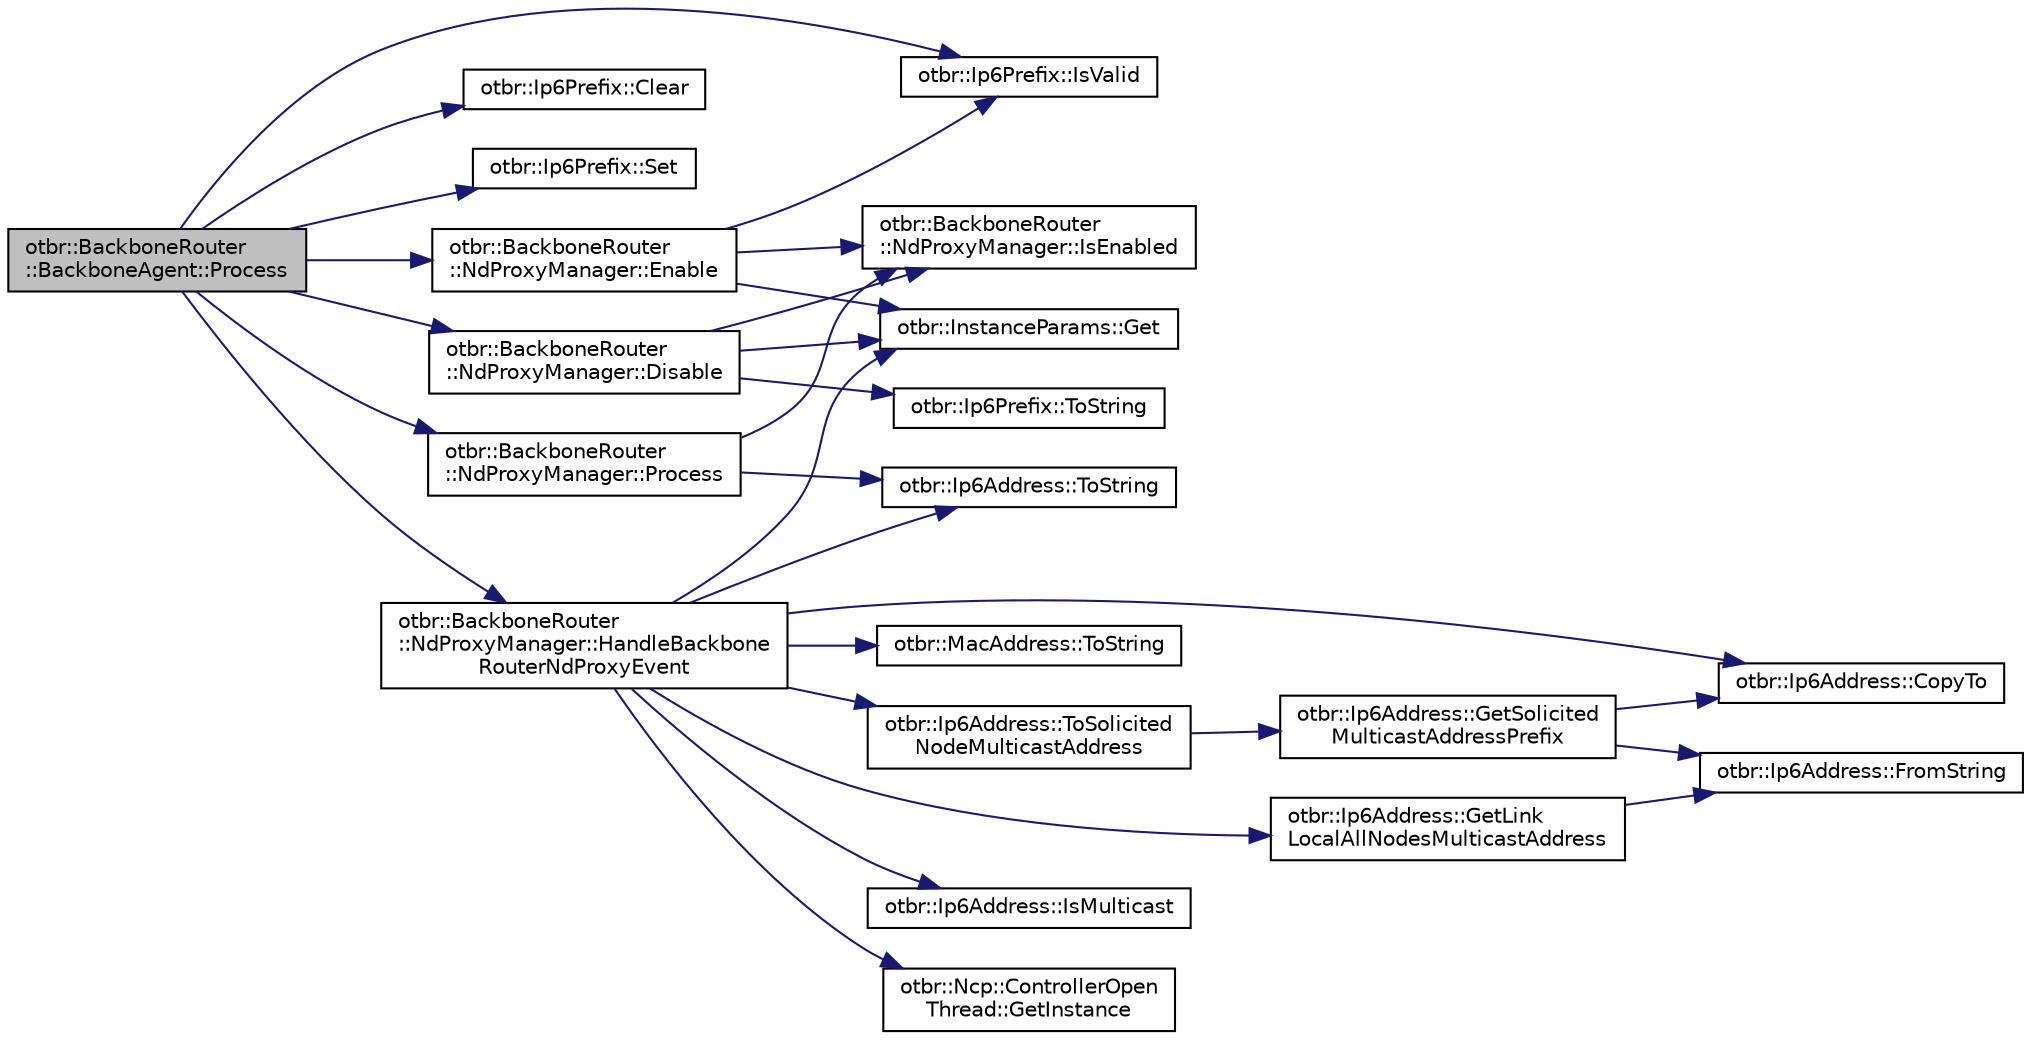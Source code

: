 digraph "otbr::BackboneRouter::BackboneAgent::Process"
{
  edge [fontname="Helvetica",fontsize="10",labelfontname="Helvetica",labelfontsize="10"];
  node [fontname="Helvetica",fontsize="10",shape=record];
  rankdir="LR";
  Node2 [label="otbr::BackboneRouter\l::BackboneAgent::Process",height=0.2,width=0.4,color="black", fillcolor="grey75", style="filled", fontcolor="black"];
  Node2 -> Node3 [color="midnightblue",fontsize="10",style="solid",fontname="Helvetica"];
  Node3 [label="otbr::BackboneRouter\l::NdProxyManager::Process",height=0.2,width=0.4,color="black", fillcolor="white", style="filled",URL="$d8/d58/classotbr_1_1BackboneRouter_1_1NdProxyManager.html#ae621a1ddc1bcecaa2334cfbe8ab49a5a",tooltip="This method performs border agent processing. "];
  Node3 -> Node4 [color="midnightblue",fontsize="10",style="solid",fontname="Helvetica"];
  Node4 [label="otbr::BackboneRouter\l::NdProxyManager::IsEnabled",height=0.2,width=0.4,color="black", fillcolor="white", style="filled",URL="$d8/d58/classotbr_1_1BackboneRouter_1_1NdProxyManager.html#a44f189f2db9cd2d13a77aa0749f0a827",tooltip="This method returns if the ND Proxy manager is enabled. "];
  Node3 -> Node5 [color="midnightblue",fontsize="10",style="solid",fontname="Helvetica"];
  Node5 [label="otbr::Ip6Address::ToString",height=0.2,width=0.4,color="black", fillcolor="white", style="filled",URL="$d2/dfe/classotbr_1_1Ip6Address.html#a3f7999dd25add01aa2b52a104de17b9e",tooltip="This method returns the string representation for the Ip6 address. "];
  Node2 -> Node6 [color="midnightblue",fontsize="10",style="solid",fontname="Helvetica"];
  Node6 [label="otbr::Ip6Prefix::Clear",height=0.2,width=0.4,color="black", fillcolor="white", style="filled",URL="$da/d3a/classotbr_1_1Ip6Prefix.html#ab93c88616af1b3346c756634e4ac4125",tooltip="This method clears the Ip6 prefix to be unspecified. "];
  Node2 -> Node7 [color="midnightblue",fontsize="10",style="solid",fontname="Helvetica"];
  Node7 [label="otbr::Ip6Prefix::Set",height=0.2,width=0.4,color="black", fillcolor="white", style="filled",URL="$da/d3a/classotbr_1_1Ip6Prefix.html#ab3802424523318fad1c52abad932ee20",tooltip="This method sets the Ip6 prefix to an otIp6Prefix value. "];
  Node2 -> Node8 [color="midnightblue",fontsize="10",style="solid",fontname="Helvetica"];
  Node8 [label="otbr::Ip6Prefix::IsValid",height=0.2,width=0.4,color="black", fillcolor="white", style="filled",URL="$da/d3a/classotbr_1_1Ip6Prefix.html#a21a9c868856a4f23677821285bf35614",tooltip="This method returns if the Ip6 prefix is valid. "];
  Node2 -> Node9 [color="midnightblue",fontsize="10",style="solid",fontname="Helvetica"];
  Node9 [label="otbr::BackboneRouter\l::NdProxyManager::Disable",height=0.2,width=0.4,color="black", fillcolor="white", style="filled",URL="$d8/d58/classotbr_1_1BackboneRouter_1_1NdProxyManager.html#ab6c1a0c0b562c1b9328d0a9a90695c7f",tooltip="This method disables the ND Proxy manager. "];
  Node9 -> Node4 [color="midnightblue",fontsize="10",style="solid",fontname="Helvetica"];
  Node9 -> Node10 [color="midnightblue",fontsize="10",style="solid",fontname="Helvetica"];
  Node10 [label="otbr::Ip6Prefix::ToString",height=0.2,width=0.4,color="black", fillcolor="white", style="filled",URL="$da/d3a/classotbr_1_1Ip6Prefix.html#a0d6c20d5ebc3ee10819cad4e409961a6",tooltip="This method returns the string representation for the Ip6 prefix. "];
  Node9 -> Node11 [color="midnightblue",fontsize="10",style="solid",fontname="Helvetica"];
  Node11 [label="otbr::InstanceParams::Get",height=0.2,width=0.4,color="black", fillcolor="white", style="filled",URL="$d2/dd0/classotbr_1_1InstanceParams.html#a25f242442787cbc7eb7b0ed23f2a1d58",tooltip="This method gets the single InstanceParams instance. "];
  Node2 -> Node12 [color="midnightblue",fontsize="10",style="solid",fontname="Helvetica"];
  Node12 [label="otbr::BackboneRouter\l::NdProxyManager::Enable",height=0.2,width=0.4,color="black", fillcolor="white", style="filled",URL="$d8/d58/classotbr_1_1BackboneRouter_1_1NdProxyManager.html#aaef7500d96485e4ea68a86764c50b8dc",tooltip="This method enables the ND Proxy manager. "];
  Node12 -> Node4 [color="midnightblue",fontsize="10",style="solid",fontname="Helvetica"];
  Node12 -> Node8 [color="midnightblue",fontsize="10",style="solid",fontname="Helvetica"];
  Node12 -> Node11 [color="midnightblue",fontsize="10",style="solid",fontname="Helvetica"];
  Node2 -> Node13 [color="midnightblue",fontsize="10",style="solid",fontname="Helvetica"];
  Node13 [label="otbr::BackboneRouter\l::NdProxyManager::HandleBackbone\lRouterNdProxyEvent",height=0.2,width=0.4,color="black", fillcolor="white", style="filled",URL="$d8/d58/classotbr_1_1BackboneRouter_1_1NdProxyManager.html#a1e85826c06f3d1468966af835f2d92a5",tooltip="This method handles a Backbone Router ND Proxy event. "];
  Node13 -> Node14 [color="midnightblue",fontsize="10",style="solid",fontname="Helvetica"];
  Node14 [label="otbr::Ip6Address::GetLink\lLocalAllNodesMulticastAddress",height=0.2,width=0.4,color="black", fillcolor="white", style="filled",URL="$d2/dfe/classotbr_1_1Ip6Address.html#ac80080b641b1ee8d8dce8d62960a6ed1",tooltip="This function returns the wellknown Link Local All Nodes Multicast Address (ff02::1). "];
  Node14 -> Node15 [color="midnightblue",fontsize="10",style="solid",fontname="Helvetica"];
  Node15 [label="otbr::Ip6Address::FromString",height=0.2,width=0.4,color="black", fillcolor="white", style="filled",URL="$d2/dfe/classotbr_1_1Ip6Address.html#aea29483ec22a607a9fcd95cadc42cee7",tooltip="This function converts Ip6 addresses from text to Ip6Address. "];
  Node13 -> Node16 [color="midnightblue",fontsize="10",style="solid",fontname="Helvetica"];
  Node16 [label="otbr::Ip6Address::IsMulticast",height=0.2,width=0.4,color="black", fillcolor="white", style="filled",URL="$d2/dfe/classotbr_1_1Ip6Address.html#a72f4ceeb43f1a642fc88aad229e81a4c",tooltip="This method returns if the Ip6 address is a multicast address. "];
  Node13 -> Node17 [color="midnightblue",fontsize="10",style="solid",fontname="Helvetica"];
  Node17 [label="otbr::Ncp::ControllerOpen\lThread::GetInstance",height=0.2,width=0.4,color="black", fillcolor="white", style="filled",URL="$db/d17/classotbr_1_1Ncp_1_1ControllerOpenThread.html#a2047cded3e4273a4d1209dc5e1ac5f61",tooltip="This method get mInstance pointer. "];
  Node13 -> Node18 [color="midnightblue",fontsize="10",style="solid",fontname="Helvetica"];
  Node18 [label="otbr::Ip6Address::CopyTo",height=0.2,width=0.4,color="black", fillcolor="white", style="filled",URL="$d2/dfe/classotbr_1_1Ip6Address.html#af17eb7c1fd8a9c5d54434fbd84c3f173",tooltip="This method copies the Ip6 address to a sockaddr_in6 structure. "];
  Node13 -> Node11 [color="midnightblue",fontsize="10",style="solid",fontname="Helvetica"];
  Node13 -> Node19 [color="midnightblue",fontsize="10",style="solid",fontname="Helvetica"];
  Node19 [label="otbr::MacAddress::ToString",height=0.2,width=0.4,color="black", fillcolor="white", style="filled",URL="$db/d8f/classotbr_1_1MacAddress.html#a62969db1a12fb7a4910d75cb830796c7",tooltip="This method returns the string representation for the MAC address. "];
  Node13 -> Node5 [color="midnightblue",fontsize="10",style="solid",fontname="Helvetica"];
  Node13 -> Node20 [color="midnightblue",fontsize="10",style="solid",fontname="Helvetica"];
  Node20 [label="otbr::Ip6Address::ToSolicited\lNodeMulticastAddress",height=0.2,width=0.4,color="black", fillcolor="white", style="filled",URL="$d2/dfe/classotbr_1_1Ip6Address.html#a18990d0ba95c35dc3f5b018a8fb27bbd",tooltip="This method returns the solicited node multicast address. "];
  Node20 -> Node21 [color="midnightblue",fontsize="10",style="solid",fontname="Helvetica"];
  Node21 [label="otbr::Ip6Address::GetSolicited\lMulticastAddressPrefix",height=0.2,width=0.4,color="black", fillcolor="white", style="filled",URL="$d2/dfe/classotbr_1_1Ip6Address.html#a7da3c5ebc9c062f30a56983be0852b00",tooltip="This function returns the wellknown Solicited Node Multicast Address Prefix (ff02::01:ff00:0). "];
  Node21 -> Node15 [color="midnightblue",fontsize="10",style="solid",fontname="Helvetica"];
  Node21 -> Node18 [color="midnightblue",fontsize="10",style="solid",fontname="Helvetica"];
}
